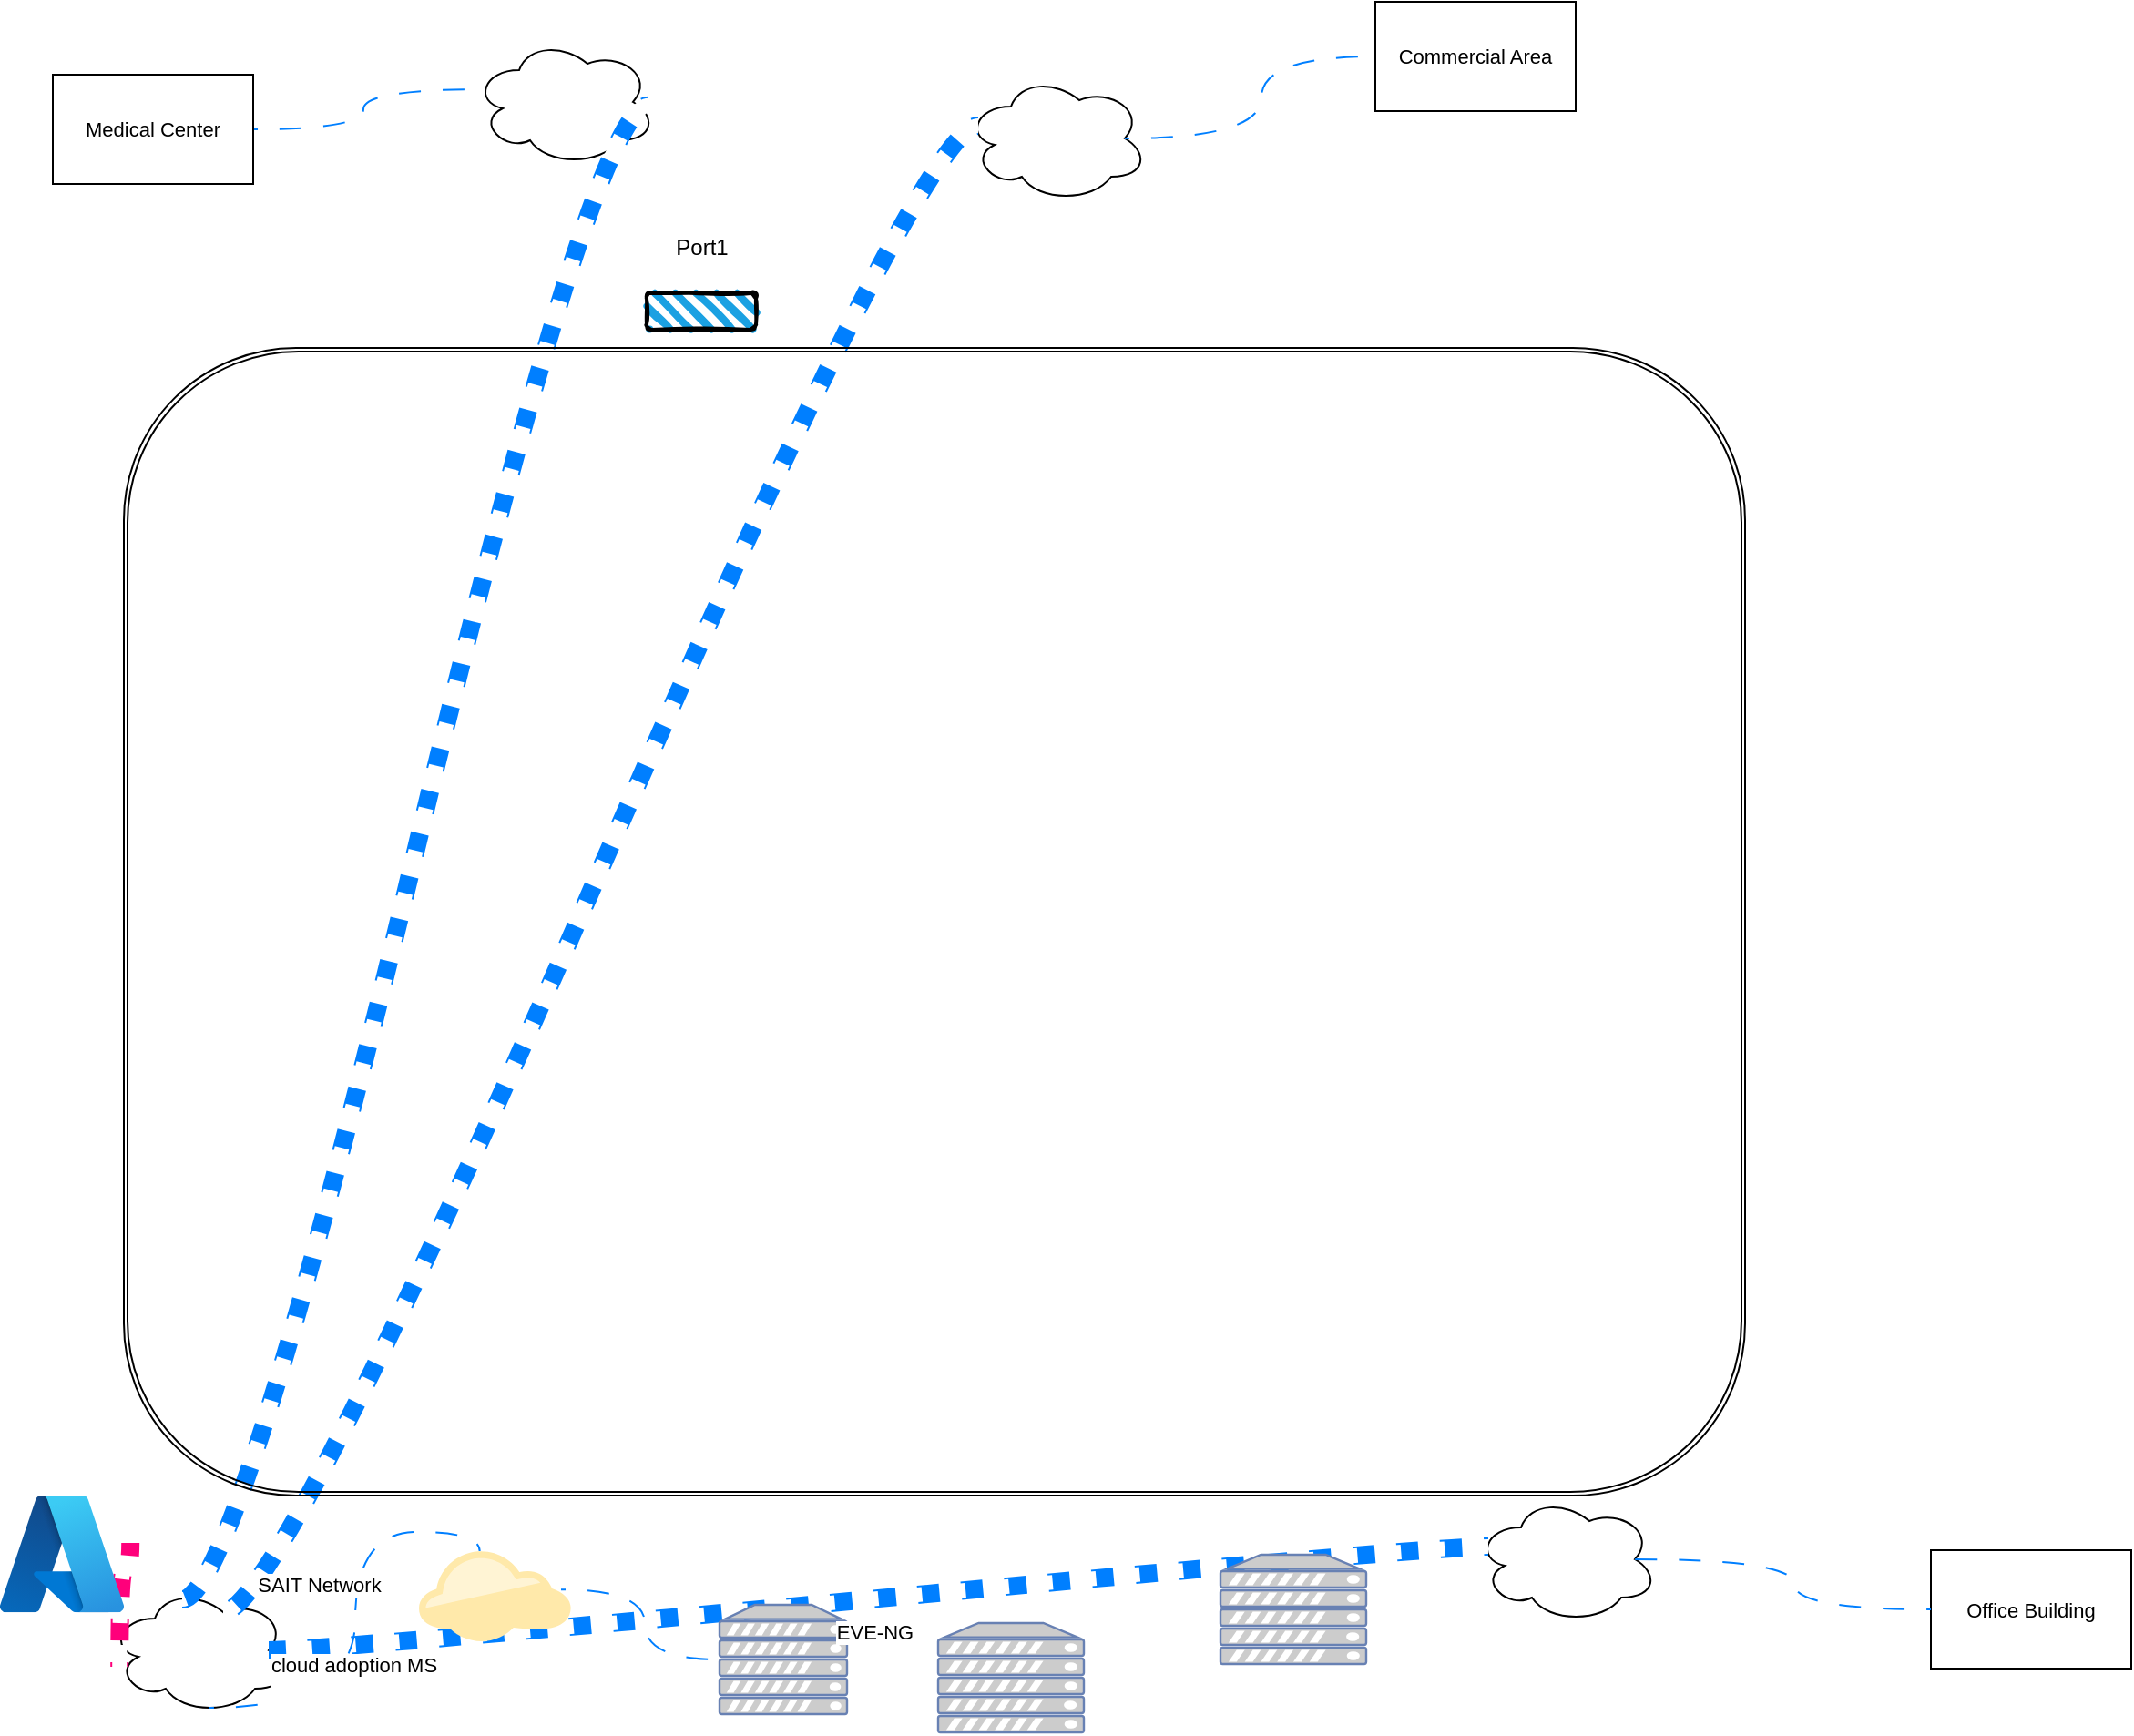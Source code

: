 <mxfile version="24.6.4" type="github">
  <diagram name="Page-1" id="jrThCYsuS3wixjycTsM8">
    <mxGraphModel dx="2600" dy="2232" grid="1" gridSize="10" guides="1" tooltips="1" connect="1" arrows="1" fold="1" page="1" pageScale="1" pageWidth="850" pageHeight="1100" math="0" shadow="0">
      <root>
        <mxCell id="0" />
        <mxCell id="1" parent="0" />
        <mxCell id="6mGawIAPWgqgbx2S7A8o-1" value="" style="ellipse;shape=cloud;whiteSpace=wrap;html=1;" parent="1" vertex="1">
          <mxGeometry x="170" y="-130" width="100" height="70" as="geometry" />
        </mxCell>
        <mxCell id="6mGawIAPWgqgbx2S7A8o-2" value="" style="ellipse;shape=cloud;whiteSpace=wrap;html=1;" parent="1" vertex="1">
          <mxGeometry x="720" y="670" width="100" height="70" as="geometry" />
        </mxCell>
        <mxCell id="6mGawIAPWgqgbx2S7A8o-3" value="" style="ellipse;shape=cloud;whiteSpace=wrap;html=1;" parent="1" vertex="1">
          <mxGeometry x="440" y="-110" width="100" height="70" as="geometry" />
        </mxCell>
        <mxCell id="6mGawIAPWgqgbx2S7A8o-4" value="" style="ellipse;shape=cloud;whiteSpace=wrap;html=1;" parent="1" vertex="1">
          <mxGeometry x="-30" y="720" width="100" height="70" as="geometry" />
        </mxCell>
        <mxCell id="6mGawIAPWgqgbx2S7A8o-6" value="" style="endArrow=none;html=1;rounded=0;strokeColor=#007FFF;edgeStyle=orthogonalEdgeStyle;curved=1;dashed=1;dashPattern=12 12;entryX=0.07;entryY=0.4;entryDx=0;entryDy=0;entryPerimeter=0;flowAnimation=1;exitX=1;exitY=0.5;exitDx=0;exitDy=0;" parent="1" source="6mGawIAPWgqgbx2S7A8o-8" target="6mGawIAPWgqgbx2S7A8o-1" edge="1">
          <mxGeometry width="50" height="50" relative="1" as="geometry">
            <mxPoint x="80" y="240" as="sourcePoint" />
            <mxPoint x="450" y="330" as="targetPoint" />
          </mxGeometry>
        </mxCell>
        <mxCell id="6mGawIAPWgqgbx2S7A8o-7" value="Office Building" style="rounded=0;whiteSpace=wrap;html=1;fontFamily=Helvetica;fontSize=11;fontColor=default;labelBackgroundColor=default;" parent="1" vertex="1">
          <mxGeometry x="970" y="700" width="110" height="65" as="geometry" />
        </mxCell>
        <mxCell id="6mGawIAPWgqgbx2S7A8o-8" value="Medical Center" style="rounded=0;whiteSpace=wrap;html=1;fontFamily=Helvetica;fontSize=11;fontColor=default;labelBackgroundColor=default;" parent="1" vertex="1">
          <mxGeometry x="-61" y="-110" width="110" height="60" as="geometry" />
        </mxCell>
        <mxCell id="6mGawIAPWgqgbx2S7A8o-9" value="Commercial Area" style="rounded=0;whiteSpace=wrap;html=1;fontFamily=Helvetica;fontSize=11;fontColor=default;labelBackgroundColor=default;" parent="1" vertex="1">
          <mxGeometry x="665" y="-150" width="110" height="60" as="geometry" />
        </mxCell>
        <mxCell id="6mGawIAPWgqgbx2S7A8o-10" value="" style="endArrow=none;html=1;rounded=0;dashed=1;dashPattern=12 12;strokeColor=#007FFF;align=center;verticalAlign=middle;fontFamily=Helvetica;fontSize=11;fontColor=default;labelBackgroundColor=default;edgeStyle=orthogonalEdgeStyle;flowAnimation=1;curved=1;entryX=0;entryY=0.5;entryDx=0;entryDy=0;exitX=0.875;exitY=0.5;exitDx=0;exitDy=0;exitPerimeter=0;" parent="1" source="6mGawIAPWgqgbx2S7A8o-3" target="6mGawIAPWgqgbx2S7A8o-9" edge="1">
          <mxGeometry width="50" height="50" relative="1" as="geometry">
            <mxPoint x="400" y="380" as="sourcePoint" />
            <mxPoint x="450" y="330" as="targetPoint" />
          </mxGeometry>
        </mxCell>
        <mxCell id="6mGawIAPWgqgbx2S7A8o-12" value="" style="endArrow=none;html=1;rounded=0;dashed=1;dashPattern=12 12;strokeColor=#007FFF;align=center;verticalAlign=middle;fontFamily=Helvetica;fontSize=11;fontColor=default;labelBackgroundColor=default;edgeStyle=orthogonalEdgeStyle;flowAnimation=1;curved=1;exitX=0;exitY=0.5;exitDx=0;exitDy=0;entryX=0.875;entryY=0.5;entryDx=0;entryDy=0;entryPerimeter=0;" parent="1" source="6mGawIAPWgqgbx2S7A8o-7" target="6mGawIAPWgqgbx2S7A8o-2" edge="1">
          <mxGeometry width="50" height="50" relative="1" as="geometry">
            <mxPoint x="400" y="380" as="sourcePoint" />
            <mxPoint x="450" y="330" as="targetPoint" />
          </mxGeometry>
        </mxCell>
        <mxCell id="6mGawIAPWgqgbx2S7A8o-13" value="" style="shape=filledEdge;rounded=0;fixDash=1;endArrow=none;strokeWidth=10;fillColor=#ffffff;edgeStyle=entityRelationEdgeStyle;html=1;dashed=1;dashPattern=12 12;strokeColor=#007FFF;align=center;verticalAlign=middle;fontFamily=Helvetica;fontSize=11;fontColor=default;labelBackgroundColor=default;flowAnimation=1;entryX=0.625;entryY=0.2;entryDx=0;entryDy=0;entryPerimeter=0;exitX=0.07;exitY=0.4;exitDx=0;exitDy=0;exitPerimeter=0;curved=1;" parent="1" source="6mGawIAPWgqgbx2S7A8o-3" target="6mGawIAPWgqgbx2S7A8o-4" edge="1">
          <mxGeometry width="60" height="40" relative="1" as="geometry">
            <mxPoint x="430" y="410" as="sourcePoint" />
            <mxPoint x="450" y="330" as="targetPoint" />
          </mxGeometry>
        </mxCell>
        <mxCell id="6mGawIAPWgqgbx2S7A8o-14" value="" style="shape=filledEdge;rounded=0;fixDash=1;endArrow=none;strokeWidth=10;fillColor=#ffffff;edgeStyle=entityRelationEdgeStyle;html=1;dashed=1;dashPattern=12 12;strokeColor=#007FFF;align=center;verticalAlign=middle;fontFamily=Helvetica;fontSize=11;fontColor=default;labelBackgroundColor=default;flowAnimation=1;exitX=0.96;exitY=0.526;exitDx=0;exitDy=0;exitPerimeter=0;entryX=0.4;entryY=0.1;entryDx=0;entryDy=0;entryPerimeter=0;curved=1;" parent="1" source="6mGawIAPWgqgbx2S7A8o-1" target="6mGawIAPWgqgbx2S7A8o-4" edge="1">
          <mxGeometry width="60" height="40" relative="1" as="geometry">
            <mxPoint x="390" y="370" as="sourcePoint" />
            <mxPoint x="450" y="330" as="targetPoint" />
          </mxGeometry>
        </mxCell>
        <mxCell id="6mGawIAPWgqgbx2S7A8o-15" value="" style="shape=filledEdge;rounded=0;fixDash=1;endArrow=none;strokeWidth=10;fillColor=#ffffff;edgeStyle=entityRelationEdgeStyle;html=1;dashed=1;dashPattern=12 12;strokeColor=#007FFF;align=center;verticalAlign=middle;fontFamily=Helvetica;fontSize=11;fontColor=default;labelBackgroundColor=default;flowAnimation=1;entryX=0.875;entryY=0.5;entryDx=0;entryDy=0;entryPerimeter=0;exitX=0.07;exitY=0.4;exitDx=0;exitDy=0;exitPerimeter=0;curved=1;" parent="1" source="6mGawIAPWgqgbx2S7A8o-2" target="6mGawIAPWgqgbx2S7A8o-4" edge="1">
          <mxGeometry width="60" height="40" relative="1" as="geometry">
            <mxPoint x="390" y="370" as="sourcePoint" />
            <mxPoint x="450" y="330" as="targetPoint" />
          </mxGeometry>
        </mxCell>
        <mxCell id="6mGawIAPWgqgbx2S7A8o-16" value="" style="shape=filledEdge;curved=1;rounded=0;fixDash=1;endArrow=none;strokeWidth=10;fillColor=#ffffff;edgeStyle=orthogonalEdgeStyle;html=1;dashed=1;dashPattern=12 12;strokeColor=#ff007b;align=center;verticalAlign=middle;fontFamily=Helvetica;fontSize=11;fontColor=default;labelBackgroundColor=default;flowAnimation=1;exitX=0.056;exitY=0.629;exitDx=0;exitDy=0;exitPerimeter=0;entryX=1.053;entryY=0.405;entryDx=0;entryDy=0;entryPerimeter=0;" parent="1" source="6mGawIAPWgqgbx2S7A8o-4" target="6mGawIAPWgqgbx2S7A8o-17" edge="1">
          <mxGeometry width="60" height="40" relative="1" as="geometry">
            <mxPoint x="390" y="370" as="sourcePoint" />
            <mxPoint x="220" y="370" as="targetPoint" />
          </mxGeometry>
        </mxCell>
        <mxCell id="6mGawIAPWgqgbx2S7A8o-17" value="" style="image;aspect=fixed;html=1;points=[];align=center;fontSize=12;image=img/lib/azure2/other/Azure_A.svg;fontFamily=Helvetica;fontColor=default;labelBackgroundColor=default;" parent="1" vertex="1">
          <mxGeometry x="-90" y="670" width="68" height="64.12" as="geometry" />
        </mxCell>
        <mxCell id="6mGawIAPWgqgbx2S7A8o-21" value="" style="endArrow=none;html=1;rounded=0;strokeColor=#007FFF;edgeStyle=orthogonalEdgeStyle;curved=1;dashed=1;dashPattern=12 12;flowAnimation=1;exitX=0.55;exitY=0.95;exitDx=0;exitDy=0;exitPerimeter=0;entryX=0.4;entryY=0.01;entryDx=0;entryDy=0;entryPerimeter=0;" parent="1" source="6mGawIAPWgqgbx2S7A8o-4" target="6mGawIAPWgqgbx2S7A8o-23" edge="1">
          <mxGeometry width="50" height="50" relative="1" as="geometry">
            <mxPoint x="90" y="250" as="sourcePoint" />
            <mxPoint x="400" y="600.8" as="targetPoint" />
          </mxGeometry>
        </mxCell>
        <mxCell id="6mGawIAPWgqgbx2S7A8o-23" value="" style="points=[[0,0.64,0],[0.2,0.15,0],[0.4,0.01,0],[0.79,0.25,0],[1,0.65,0],[0.8,0.86,0],[0.41,1,0],[0.16,0.86,0]];verticalLabelPosition=bottom;sketch=0;html=1;verticalAlign=top;aspect=fixed;align=center;pointerEvents=1;shape=mxgraph.cisco19.cloud2;fillColor=#FFE9AA;strokeColor=none;fontFamily=Helvetica;fontSize=11;fontColor=default;labelBackgroundColor=default;" parent="1" vertex="1">
          <mxGeometry x="140" y="700" width="83.33" height="50" as="geometry" />
        </mxCell>
        <mxCell id="6mGawIAPWgqgbx2S7A8o-25" value="" style="fontColor=#0066CC;verticalAlign=top;verticalLabelPosition=bottom;labelPosition=center;align=center;html=1;outlineConnect=0;fillColor=#CCCCCC;strokeColor=#6881B3;gradientColor=none;gradientDirection=north;strokeWidth=2;shape=mxgraph.networks.server;fontFamily=Helvetica;fontSize=11;labelBackgroundColor=default;" parent="1" vertex="1">
          <mxGeometry x="305" y="730" width="70" height="60" as="geometry" />
        </mxCell>
        <mxCell id="6mGawIAPWgqgbx2S7A8o-26" value="" style="endArrow=none;html=1;rounded=0;strokeColor=#007FFF;edgeStyle=orthogonalEdgeStyle;curved=1;dashed=1;dashPattern=12 12;flowAnimation=1;exitX=0.936;exitY=0.432;exitDx=0;exitDy=0;exitPerimeter=0;entryX=0;entryY=0.5;entryDx=0;entryDy=0;entryPerimeter=0;" parent="1" source="6mGawIAPWgqgbx2S7A8o-23" target="6mGawIAPWgqgbx2S7A8o-25" edge="1">
          <mxGeometry width="50" height="50" relative="1" as="geometry">
            <mxPoint x="460" y="650" as="sourcePoint" />
            <mxPoint x="460" y="600" as="targetPoint" />
          </mxGeometry>
        </mxCell>
        <mxCell id="6mGawIAPWgqgbx2S7A8o-27" value="EVE-NG" style="text;html=1;align=center;verticalAlign=middle;resizable=0;points=[];autosize=1;strokeColor=none;fillColor=none;fontFamily=Helvetica;fontSize=11;fontColor=default;labelBackgroundColor=default;" parent="1" vertex="1">
          <mxGeometry x="355" y="730" width="70" height="30" as="geometry" />
        </mxCell>
        <mxCell id="6mGawIAPWgqgbx2S7A8o-28" value="SAIT Network" style="text;html=1;align=center;verticalAlign=middle;resizable=0;points=[];autosize=1;strokeColor=none;fillColor=none;fontFamily=Helvetica;fontSize=11;fontColor=default;labelBackgroundColor=default;" parent="1" vertex="1">
          <mxGeometry x="40" y="704.12" width="90" height="30" as="geometry" />
        </mxCell>
        <mxCell id="6mGawIAPWgqgbx2S7A8o-30" value="" style="fontColor=#0066CC;verticalAlign=top;verticalLabelPosition=bottom;labelPosition=center;align=center;html=1;outlineConnect=0;fillColor=#CCCCCC;strokeColor=#6881B3;gradientColor=none;gradientDirection=north;strokeWidth=2;shape=mxgraph.networks.server;fontFamily=Helvetica;fontSize=11;labelBackgroundColor=default;" parent="1" vertex="1">
          <mxGeometry x="580" y="702.5" width="80" height="60" as="geometry" />
        </mxCell>
        <mxCell id="6mGawIAPWgqgbx2S7A8o-32" value="" style="fontColor=#0066CC;verticalAlign=top;verticalLabelPosition=bottom;labelPosition=center;align=center;html=1;outlineConnect=0;fillColor=#CCCCCC;strokeColor=#6881B3;gradientColor=none;gradientDirection=north;strokeWidth=2;shape=mxgraph.networks.server;fontFamily=Helvetica;fontSize=11;labelBackgroundColor=default;" parent="1" vertex="1">
          <mxGeometry x="425" y="740" width="80" height="60" as="geometry" />
        </mxCell>
        <mxCell id="6mGawIAPWgqgbx2S7A8o-33" value="cloud adoption MS&lt;div&gt;&amp;nbsp;&lt;/div&gt;" style="text;html=1;align=center;verticalAlign=middle;resizable=0;points=[];autosize=1;strokeColor=none;fillColor=none;fontFamily=Helvetica;fontSize=11;fontColor=default;labelBackgroundColor=default;" parent="1" vertex="1">
          <mxGeometry x="49" y="750" width="110" height="40" as="geometry" />
        </mxCell>
        <mxCell id="1L5787LJu1XgPHwTJM3e-2" value="" style="shape=ext;double=1;rounded=1;whiteSpace=wrap;html=1;fillColor=none;strokeColor=default;glass=1;shadow=0;" vertex="1" parent="1">
          <mxGeometry x="-22" y="40" width="890" height="630" as="geometry" />
        </mxCell>
        <mxCell id="1L5787LJu1XgPHwTJM3e-3" value="" style="rounded=1;whiteSpace=wrap;html=1;strokeWidth=2;fillWeight=4;hachureGap=8;hachureAngle=45;fillColor=#1ba1e2;sketch=1;" vertex="1" parent="1">
          <mxGeometry x="265" y="10" width="60" height="20" as="geometry" />
        </mxCell>
        <mxCell id="1L5787LJu1XgPHwTJM3e-4" value="Port1" style="text;html=1;align=center;verticalAlign=middle;resizable=0;points=[];autosize=1;strokeColor=none;fillColor=none;" vertex="1" parent="1">
          <mxGeometry x="270" y="-30" width="50" height="30" as="geometry" />
        </mxCell>
      </root>
    </mxGraphModel>
  </diagram>
</mxfile>
